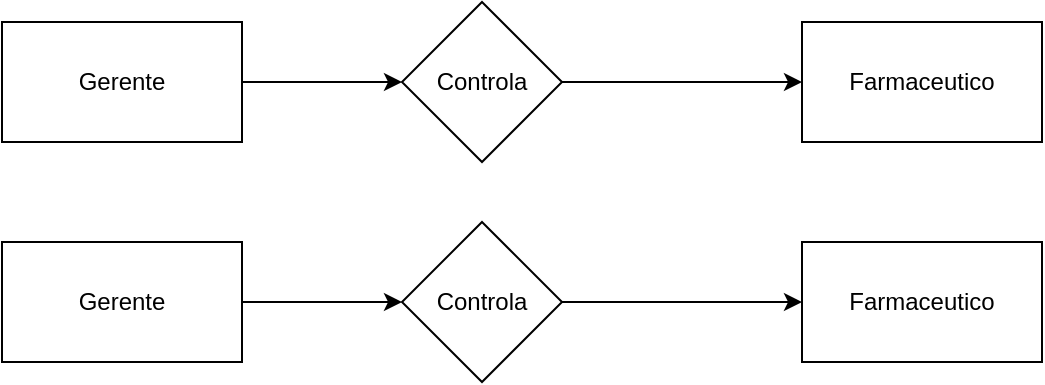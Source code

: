 <mxfile version="24.8.4" pages="2">
  <diagram id="j_xEzkOUeqLrLY7O1-Rm" name="Página-2">
    <mxGraphModel dx="1282" dy="565" grid="1" gridSize="10" guides="1" tooltips="1" connect="1" arrows="1" fold="1" page="1" pageScale="1" pageWidth="827" pageHeight="1169" math="0" shadow="0">
      <root>
        <mxCell id="0" />
        <mxCell id="1" parent="0" />
        <mxCell id="yjuuJD9x9kap55i0uEkz-5" style="edgeStyle=orthogonalEdgeStyle;rounded=0;orthogonalLoop=1;jettySize=auto;html=1;" edge="1" parent="1" source="yjuuJD9x9kap55i0uEkz-1" target="yjuuJD9x9kap55i0uEkz-3">
          <mxGeometry relative="1" as="geometry" />
        </mxCell>
        <mxCell id="yjuuJD9x9kap55i0uEkz-1" value="Gerente" style="rounded=0;whiteSpace=wrap;html=1;" vertex="1" parent="1">
          <mxGeometry x="40" y="40" width="120" height="60" as="geometry" />
        </mxCell>
        <mxCell id="yjuuJD9x9kap55i0uEkz-2" value="Farmaceutico" style="rounded=0;whiteSpace=wrap;html=1;" vertex="1" parent="1">
          <mxGeometry x="440" y="40" width="120" height="60" as="geometry" />
        </mxCell>
        <mxCell id="yjuuJD9x9kap55i0uEkz-4" style="edgeStyle=orthogonalEdgeStyle;rounded=0;orthogonalLoop=1;jettySize=auto;html=1;exitX=1;exitY=0.5;exitDx=0;exitDy=0;entryX=0;entryY=0.5;entryDx=0;entryDy=0;" edge="1" parent="1" source="yjuuJD9x9kap55i0uEkz-3" target="yjuuJD9x9kap55i0uEkz-2">
          <mxGeometry relative="1" as="geometry" />
        </mxCell>
        <mxCell id="yjuuJD9x9kap55i0uEkz-3" value="Controla" style="rhombus;whiteSpace=wrap;html=1;" vertex="1" parent="1">
          <mxGeometry x="240" y="30" width="80" height="80" as="geometry" />
        </mxCell>
        <mxCell id="7JcEuRTTtjgYIbiUD7QW-2" style="edgeStyle=orthogonalEdgeStyle;rounded=0;orthogonalLoop=1;jettySize=auto;html=1;" edge="1" parent="1" source="7JcEuRTTtjgYIbiUD7QW-3" target="7JcEuRTTtjgYIbiUD7QW-6">
          <mxGeometry relative="1" as="geometry" />
        </mxCell>
        <mxCell id="7JcEuRTTtjgYIbiUD7QW-3" value="Gerente" style="rounded=0;whiteSpace=wrap;html=1;" vertex="1" parent="1">
          <mxGeometry x="40" y="150" width="120" height="60" as="geometry" />
        </mxCell>
        <mxCell id="7JcEuRTTtjgYIbiUD7QW-4" value="Farmaceutico" style="rounded=0;whiteSpace=wrap;html=1;" vertex="1" parent="1">
          <mxGeometry x="440" y="150" width="120" height="60" as="geometry" />
        </mxCell>
        <mxCell id="7JcEuRTTtjgYIbiUD7QW-5" style="edgeStyle=orthogonalEdgeStyle;rounded=0;orthogonalLoop=1;jettySize=auto;html=1;exitX=1;exitY=0.5;exitDx=0;exitDy=0;entryX=0;entryY=0.5;entryDx=0;entryDy=0;" edge="1" parent="1" source="7JcEuRTTtjgYIbiUD7QW-6" target="7JcEuRTTtjgYIbiUD7QW-4">
          <mxGeometry relative="1" as="geometry" />
        </mxCell>
        <mxCell id="7JcEuRTTtjgYIbiUD7QW-6" value="Controla" style="rhombus;whiteSpace=wrap;html=1;" vertex="1" parent="1">
          <mxGeometry x="240" y="140" width="80" height="80" as="geometry" />
        </mxCell>
      </root>
    </mxGraphModel>
  </diagram>
  <diagram id="8bPWiTlcKolvTdHzhJPU" name="Página-3">
    <mxGraphModel dx="1280" dy="565" grid="1" gridSize="10" guides="1" tooltips="1" connect="1" arrows="1" fold="1" page="1" pageScale="1" pageWidth="827" pageHeight="1169" math="0" shadow="0">
      <root>
        <mxCell id="0" />
        <mxCell id="1" parent="0" />
        <mxCell id="w2JqfEa3kgKlzj4CsJTy-10" style="edgeStyle=orthogonalEdgeStyle;shape=connector;curved=1;rounded=0;orthogonalLoop=1;jettySize=auto;html=1;exitX=0.5;exitY=0;exitDx=0;exitDy=0;entryX=1;entryY=0.5;entryDx=0;entryDy=0;strokeColor=default;align=center;verticalAlign=middle;fontFamily=Helvetica;fontSize=11;fontColor=default;labelBackgroundColor=default;endArrow=classic;" edge="1" parent="1" source="P9hA34-tNfjLEsUWTdHr-1" target="w2JqfEa3kgKlzj4CsJTy-1">
          <mxGeometry relative="1" as="geometry" />
        </mxCell>
        <mxCell id="P9hA34-tNfjLEsUWTdHr-1" value="1. Controla" style="ellipse;whiteSpace=wrap;html=1;aspect=fixed;" vertex="1" parent="1">
          <mxGeometry x="180" y="150" width="80" height="80" as="geometry" />
        </mxCell>
        <mxCell id="P9hA34-tNfjLEsUWTdHr-2" value="G_Carga horario" style="ellipse;whiteSpace=wrap;html=1;aspect=fixed;" vertex="1" parent="1">
          <mxGeometry x="240" y="40" width="80" height="80" as="geometry" />
        </mxCell>
        <mxCell id="P9hA34-tNfjLEsUWTdHr-3" value="G_Verifica medicamento" style="ellipse;whiteSpace=wrap;html=1;aspect=fixed;" vertex="1" parent="1">
          <mxGeometry x="370" y="40" width="80" height="80" as="geometry" />
        </mxCell>
        <mxCell id="P9hA34-tNfjLEsUWTdHr-4" value="G_Realiza reporte diario" style="ellipse;whiteSpace=wrap;html=1;aspect=fixed;" vertex="1" parent="1">
          <mxGeometry x="500" y="40" width="80" height="80" as="geometry" />
        </mxCell>
        <mxCell id="P9hA34-tNfjLEsUWTdHr-5" value="C_Solicita medicamento" style="ellipse;whiteSpace=wrap;html=1;aspect=fixed;" vertex="1" parent="1">
          <mxGeometry x="40" y="290" width="80" height="80" as="geometry" />
        </mxCell>
        <mxCell id="P9hA34-tNfjLEsUWTdHr-6" value="C_Entrega receta" style="ellipse;whiteSpace=wrap;html=1;aspect=fixed;" vertex="1" parent="1">
          <mxGeometry x="240" y="200" width="80" height="80" as="geometry" />
        </mxCell>
        <mxCell id="P9hA34-tNfjLEsUWTdHr-7" value="C_Entrega carnet" style="ellipse;whiteSpace=wrap;html=1;aspect=fixed;" vertex="1" parent="1">
          <mxGeometry x="370" y="200" width="80" height="80" as="geometry" />
        </mxCell>
        <mxCell id="P9hA34-tNfjLEsUWTdHr-8" value="D_Entrega medicamente" style="ellipse;whiteSpace=wrap;html=1;aspect=fixed;" vertex="1" parent="1">
          <mxGeometry x="500" y="200" width="80" height="80" as="geometry" />
        </mxCell>
        <mxCell id="P9hA34-tNfjLEsUWTdHr-9" value="D_Retira medicamento" style="ellipse;whiteSpace=wrap;html=1;aspect=fixed;" vertex="1" parent="1">
          <mxGeometry x="120" y="360" width="80" height="80" as="geometry" />
        </mxCell>
        <mxCell id="P9hA34-tNfjLEsUWTdHr-10" value="F_Registra medicamento" style="ellipse;whiteSpace=wrap;html=1;aspect=fixed;" vertex="1" parent="1">
          <mxGeometry x="250" y="360" width="80" height="80" as="geometry" />
        </mxCell>
        <mxCell id="P9hA34-tNfjLEsUWTdHr-11" value="F_Registra venta" style="ellipse;whiteSpace=wrap;html=1;aspect=fixed;" vertex="1" parent="1">
          <mxGeometry x="380" y="360" width="80" height="80" as="geometry" />
        </mxCell>
        <mxCell id="P9hA34-tNfjLEsUWTdHr-12" value="F_Controla vencimiento" style="ellipse;whiteSpace=wrap;html=1;aspect=fixed;" vertex="1" parent="1">
          <mxGeometry x="510" y="360" width="80" height="80" as="geometry" />
        </mxCell>
        <object label="" id="w2JqfEa3kgKlzj4CsJTy-8">
          <mxCell style="edgeStyle=orthogonalEdgeStyle;rounded=0;orthogonalLoop=1;jettySize=auto;html=1;exitX=0.5;exitY=1;exitDx=0;exitDy=0;entryX=0;entryY=0.5;entryDx=0;entryDy=0;curved=1;" edge="1" parent="1" source="w2JqfEa3kgKlzj4CsJTy-1" target="P9hA34-tNfjLEsUWTdHr-1">
            <mxGeometry relative="1" as="geometry" />
          </mxCell>
        </object>
        <mxCell id="w2JqfEa3kgKlzj4CsJTy-1" value="Gerente" style="rounded=0;whiteSpace=wrap;html=1;" vertex="1" parent="1">
          <mxGeometry x="40" y="40" width="120" height="60" as="geometry" />
        </mxCell>
        <mxCell id="w2JqfEa3kgKlzj4CsJTy-2" value="Farmaceutico" style="rounded=0;whiteSpace=wrap;html=1;" vertex="1" parent="1">
          <mxGeometry x="650" y="150" width="120" height="60" as="geometry" />
        </mxCell>
        <mxCell id="w2JqfEa3kgKlzj4CsJTy-3" value="Cliente" style="rounded=0;whiteSpace=wrap;html=1;" vertex="1" parent="1">
          <mxGeometry x="660" y="260" width="120" height="60" as="geometry" />
        </mxCell>
        <mxCell id="w2JqfEa3kgKlzj4CsJTy-4" value="Drogueria" style="rounded=0;whiteSpace=wrap;html=1;" vertex="1" parent="1">
          <mxGeometry x="610" y="350" width="120" height="60" as="geometry" />
        </mxCell>
        <mxCell id="w2JqfEa3kgKlzj4CsJTy-7" value="" style="endArrow=none;html=1;rounded=0;" edge="1" parent="1">
          <mxGeometry relative="1" as="geometry">
            <mxPoint x="580" y="240" as="sourcePoint" />
            <mxPoint x="740" y="240" as="targetPoint" />
          </mxGeometry>
        </mxCell>
        <mxCell id="w2JqfEa3kgKlzj4CsJTy-9" value="" style="endArrow=none;html=1;rounded=0;strokeColor=default;align=center;verticalAlign=middle;fontFamily=Helvetica;fontSize=11;fontColor=default;labelBackgroundColor=default;edgeStyle=orthogonalEdgeStyle;curved=1;" edge="1" parent="1">
          <mxGeometry relative="1" as="geometry">
            <mxPoint x="580" y="240" as="sourcePoint" />
            <mxPoint x="740" y="240" as="targetPoint" />
          </mxGeometry>
        </mxCell>
        <mxCell id="w2JqfEa3kgKlzj4CsJTy-11" value="Sueldo" style="text;strokeColor=none;fillColor=none;spacingLeft=4;spacingRight=4;overflow=hidden;rotatable=0;points=[[0,0.5],[1,0.5]];portConstraint=eastwest;fontSize=11;whiteSpace=wrap;html=1;fontFamily=Helvetica;fontColor=default;labelBackgroundColor=default;" vertex="1" parent="1">
          <mxGeometry x="90" y="150" width="50" height="30" as="geometry" />
        </mxCell>
      </root>
    </mxGraphModel>
  </diagram>
</mxfile>

